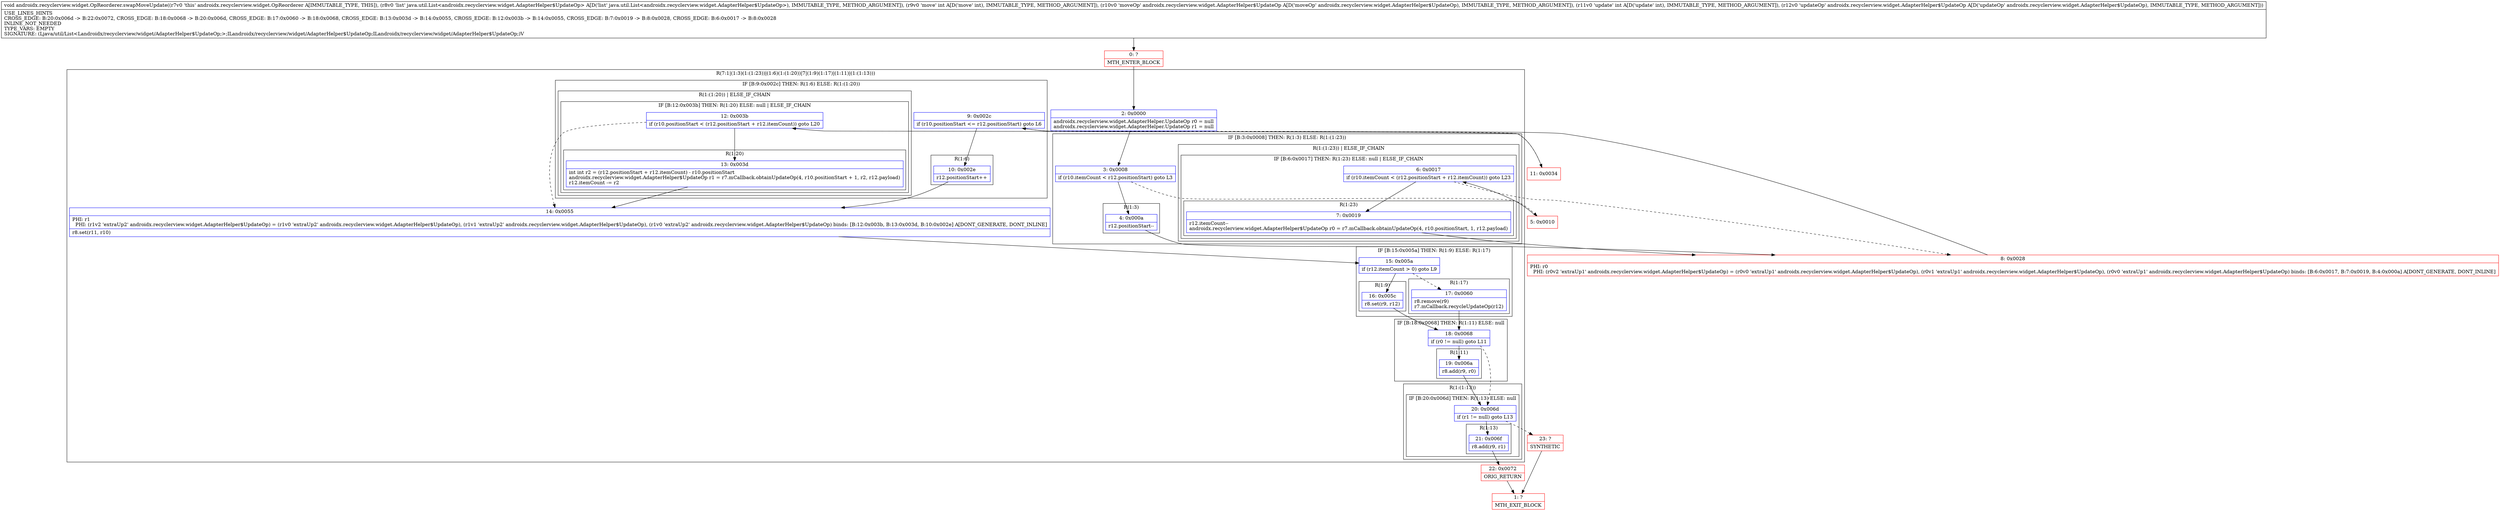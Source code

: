 digraph "CFG forandroidx.recyclerview.widget.OpReorderer.swapMoveUpdate(Ljava\/util\/List;ILandroidx\/recyclerview\/widget\/AdapterHelper$UpdateOp;ILandroidx\/recyclerview\/widget\/AdapterHelper$UpdateOp;)V" {
subgraph cluster_Region_451942210 {
label = "R(7:1|(1:3)(1:(1:23))|(1:6)(1:(1:20))|7|(1:9)(1:17)|(1:11)|(1:(1:13)))";
node [shape=record,color=blue];
Node_2 [shape=record,label="{2\:\ 0x0000|androidx.recyclerview.widget.AdapterHelper.UpdateOp r0 = null\landroidx.recyclerview.widget.AdapterHelper.UpdateOp r1 = null\l}"];
subgraph cluster_IfRegion_143763465 {
label = "IF [B:3:0x0008] THEN: R(1:3) ELSE: R(1:(1:23))";
node [shape=record,color=blue];
Node_3 [shape=record,label="{3\:\ 0x0008|if (r10.itemCount \< r12.positionStart) goto L3\l}"];
subgraph cluster_Region_1623344069 {
label = "R(1:3)";
node [shape=record,color=blue];
Node_4 [shape=record,label="{4\:\ 0x000a|r12.positionStart\-\-\l}"];
}
subgraph cluster_Region_1493358682 {
label = "R(1:(1:23)) | ELSE_IF_CHAIN\l";
node [shape=record,color=blue];
subgraph cluster_IfRegion_1540625271 {
label = "IF [B:6:0x0017] THEN: R(1:23) ELSE: null | ELSE_IF_CHAIN\l";
node [shape=record,color=blue];
Node_6 [shape=record,label="{6\:\ 0x0017|if (r10.itemCount \< (r12.positionStart + r12.itemCount)) goto L23\l}"];
subgraph cluster_Region_1515958787 {
label = "R(1:23)";
node [shape=record,color=blue];
Node_7 [shape=record,label="{7\:\ 0x0019|r12.itemCount\-\-\landroidx.recyclerview.widget.AdapterHelper$UpdateOp r0 = r7.mCallback.obtainUpdateOp(4, r10.positionStart, 1, r12.payload)\l}"];
}
}
}
}
subgraph cluster_IfRegion_1585461732 {
label = "IF [B:9:0x002c] THEN: R(1:6) ELSE: R(1:(1:20))";
node [shape=record,color=blue];
Node_9 [shape=record,label="{9\:\ 0x002c|if (r10.positionStart \<= r12.positionStart) goto L6\l}"];
subgraph cluster_Region_749634970 {
label = "R(1:6)";
node [shape=record,color=blue];
Node_10 [shape=record,label="{10\:\ 0x002e|r12.positionStart++\l}"];
}
subgraph cluster_Region_1671518301 {
label = "R(1:(1:20)) | ELSE_IF_CHAIN\l";
node [shape=record,color=blue];
subgraph cluster_IfRegion_412463349 {
label = "IF [B:12:0x003b] THEN: R(1:20) ELSE: null | ELSE_IF_CHAIN\l";
node [shape=record,color=blue];
Node_12 [shape=record,label="{12\:\ 0x003b|if (r10.positionStart \< (r12.positionStart + r12.itemCount)) goto L20\l}"];
subgraph cluster_Region_934871465 {
label = "R(1:20)";
node [shape=record,color=blue];
Node_13 [shape=record,label="{13\:\ 0x003d|int int r2 = (r12.positionStart + r12.itemCount) \- r10.positionStart\landroidx.recyclerview.widget.AdapterHelper$UpdateOp r1 = r7.mCallback.obtainUpdateOp(4, r10.positionStart + 1, r2, r12.payload)\lr12.itemCount \-= r2\l}"];
}
}
}
}
Node_14 [shape=record,label="{14\:\ 0x0055|PHI: r1 \l  PHI: (r1v2 'extraUp2' androidx.recyclerview.widget.AdapterHelper$UpdateOp) = (r1v0 'extraUp2' androidx.recyclerview.widget.AdapterHelper$UpdateOp), (r1v1 'extraUp2' androidx.recyclerview.widget.AdapterHelper$UpdateOp), (r1v0 'extraUp2' androidx.recyclerview.widget.AdapterHelper$UpdateOp) binds: [B:12:0x003b, B:13:0x003d, B:10:0x002e] A[DONT_GENERATE, DONT_INLINE]\l|r8.set(r11, r10)\l}"];
subgraph cluster_IfRegion_1199957274 {
label = "IF [B:15:0x005a] THEN: R(1:9) ELSE: R(1:17)";
node [shape=record,color=blue];
Node_15 [shape=record,label="{15\:\ 0x005a|if (r12.itemCount \> 0) goto L9\l}"];
subgraph cluster_Region_534723109 {
label = "R(1:9)";
node [shape=record,color=blue];
Node_16 [shape=record,label="{16\:\ 0x005c|r8.set(r9, r12)\l}"];
}
subgraph cluster_Region_1993734707 {
label = "R(1:17)";
node [shape=record,color=blue];
Node_17 [shape=record,label="{17\:\ 0x0060|r8.remove(r9)\lr7.mCallback.recycleUpdateOp(r12)\l}"];
}
}
subgraph cluster_IfRegion_1543511523 {
label = "IF [B:18:0x0068] THEN: R(1:11) ELSE: null";
node [shape=record,color=blue];
Node_18 [shape=record,label="{18\:\ 0x0068|if (r0 != null) goto L11\l}"];
subgraph cluster_Region_761874753 {
label = "R(1:11)";
node [shape=record,color=blue];
Node_19 [shape=record,label="{19\:\ 0x006a|r8.add(r9, r0)\l}"];
}
}
subgraph cluster_Region_1131605508 {
label = "R(1:(1:13))";
node [shape=record,color=blue];
subgraph cluster_IfRegion_821393143 {
label = "IF [B:20:0x006d] THEN: R(1:13) ELSE: null";
node [shape=record,color=blue];
Node_20 [shape=record,label="{20\:\ 0x006d|if (r1 != null) goto L13\l}"];
subgraph cluster_Region_1816566287 {
label = "R(1:13)";
node [shape=record,color=blue];
Node_21 [shape=record,label="{21\:\ 0x006f|r8.add(r9, r1)\l}"];
}
}
}
}
Node_0 [shape=record,color=red,label="{0\:\ ?|MTH_ENTER_BLOCK\l}"];
Node_8 [shape=record,color=red,label="{8\:\ 0x0028|PHI: r0 \l  PHI: (r0v2 'extraUp1' androidx.recyclerview.widget.AdapterHelper$UpdateOp) = (r0v0 'extraUp1' androidx.recyclerview.widget.AdapterHelper$UpdateOp), (r0v1 'extraUp1' androidx.recyclerview.widget.AdapterHelper$UpdateOp), (r0v0 'extraUp1' androidx.recyclerview.widget.AdapterHelper$UpdateOp) binds: [B:6:0x0017, B:7:0x0019, B:4:0x000a] A[DONT_GENERATE, DONT_INLINE]\l}"];
Node_22 [shape=record,color=red,label="{22\:\ 0x0072|ORIG_RETURN\l}"];
Node_1 [shape=record,color=red,label="{1\:\ ?|MTH_EXIT_BLOCK\l}"];
Node_23 [shape=record,color=red,label="{23\:\ ?|SYNTHETIC\l}"];
Node_11 [shape=record,color=red,label="{11\:\ 0x0034}"];
Node_5 [shape=record,color=red,label="{5\:\ 0x0010}"];
MethodNode[shape=record,label="{void androidx.recyclerview.widget.OpReorderer.swapMoveUpdate((r7v0 'this' androidx.recyclerview.widget.OpReorderer A[IMMUTABLE_TYPE, THIS]), (r8v0 'list' java.util.List\<androidx.recyclerview.widget.AdapterHelper$UpdateOp\> A[D('list' java.util.List\<androidx.recyclerview.widget.AdapterHelper$UpdateOp\>), IMMUTABLE_TYPE, METHOD_ARGUMENT]), (r9v0 'move' int A[D('move' int), IMMUTABLE_TYPE, METHOD_ARGUMENT]), (r10v0 'moveOp' androidx.recyclerview.widget.AdapterHelper$UpdateOp A[D('moveOp' androidx.recyclerview.widget.AdapterHelper$UpdateOp), IMMUTABLE_TYPE, METHOD_ARGUMENT]), (r11v0 'update' int A[D('update' int), IMMUTABLE_TYPE, METHOD_ARGUMENT]), (r12v0 'updateOp' androidx.recyclerview.widget.AdapterHelper$UpdateOp A[D('updateOp' androidx.recyclerview.widget.AdapterHelper$UpdateOp), IMMUTABLE_TYPE, METHOD_ARGUMENT]))  | USE_LINES_HINTS\lCROSS_EDGE: B:20:0x006d \-\> B:22:0x0072, CROSS_EDGE: B:18:0x0068 \-\> B:20:0x006d, CROSS_EDGE: B:17:0x0060 \-\> B:18:0x0068, CROSS_EDGE: B:13:0x003d \-\> B:14:0x0055, CROSS_EDGE: B:12:0x003b \-\> B:14:0x0055, CROSS_EDGE: B:7:0x0019 \-\> B:8:0x0028, CROSS_EDGE: B:6:0x0017 \-\> B:8:0x0028\lINLINE_NOT_NEEDED\lTYPE_VARS: EMPTY\lSIGNATURE: (Ljava\/util\/List\<Landroidx\/recyclerview\/widget\/AdapterHelper$UpdateOp;\>;ILandroidx\/recyclerview\/widget\/AdapterHelper$UpdateOp;ILandroidx\/recyclerview\/widget\/AdapterHelper$UpdateOp;)V\l}"];
MethodNode -> Node_0;Node_2 -> Node_3;
Node_3 -> Node_4;
Node_3 -> Node_5[style=dashed];
Node_4 -> Node_8;
Node_6 -> Node_7;
Node_6 -> Node_8[style=dashed];
Node_7 -> Node_8;
Node_9 -> Node_10;
Node_9 -> Node_11[style=dashed];
Node_10 -> Node_14;
Node_12 -> Node_13;
Node_12 -> Node_14[style=dashed];
Node_13 -> Node_14;
Node_14 -> Node_15;
Node_15 -> Node_16;
Node_15 -> Node_17[style=dashed];
Node_16 -> Node_18;
Node_17 -> Node_18;
Node_18 -> Node_19;
Node_18 -> Node_20[style=dashed];
Node_19 -> Node_20;
Node_20 -> Node_21;
Node_20 -> Node_23[style=dashed];
Node_21 -> Node_22;
Node_0 -> Node_2;
Node_8 -> Node_9;
Node_22 -> Node_1;
Node_23 -> Node_1;
Node_11 -> Node_12;
Node_5 -> Node_6;
}

